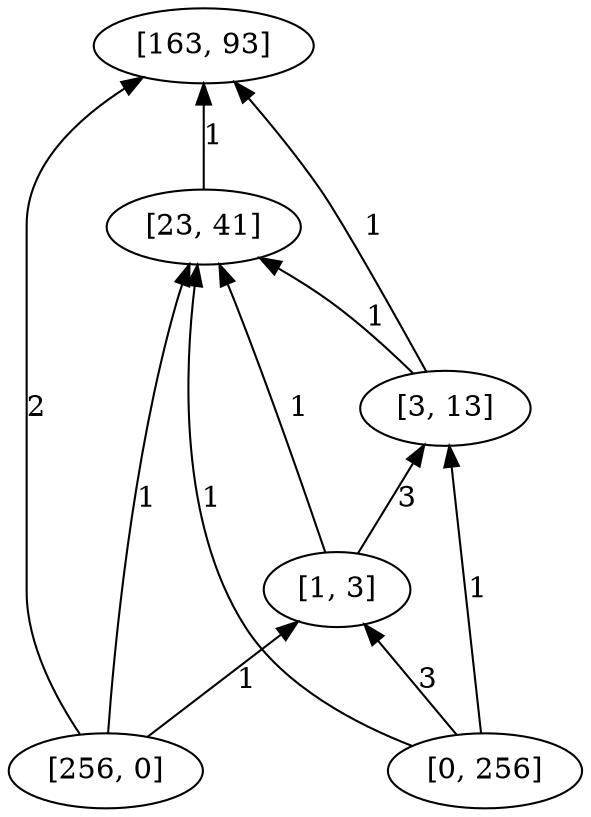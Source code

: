 digraph "DD" { 
rankdir = "BT" 
graph [ ordering = "out"];
5001 -> 1[label = "2"];
5001 -> 2[label = "1"];
5001 -> 4[label = "1"];
5002 -> 2[label = "1"];
5002 -> 3[label = "1"];
5002 -> 4[label = "3"];
2 -> 1[label = "1"];
3 -> 1[label = "1"];
3 -> 2[label = "1"];
4 -> 2[label = "1"];
4 -> 3[label = "3"];
5001 [label = "[256, 0]",  shape = oval]
5002 [label = "[0, 256]",  shape = oval]
1 [label = "[163, 93]",  shape = oval]
2 [label = "[23, 41]",  shape = oval]
3 [label = "[3, 13]",  shape = oval]
4 [label = "[1, 3]",  shape = oval]
}
